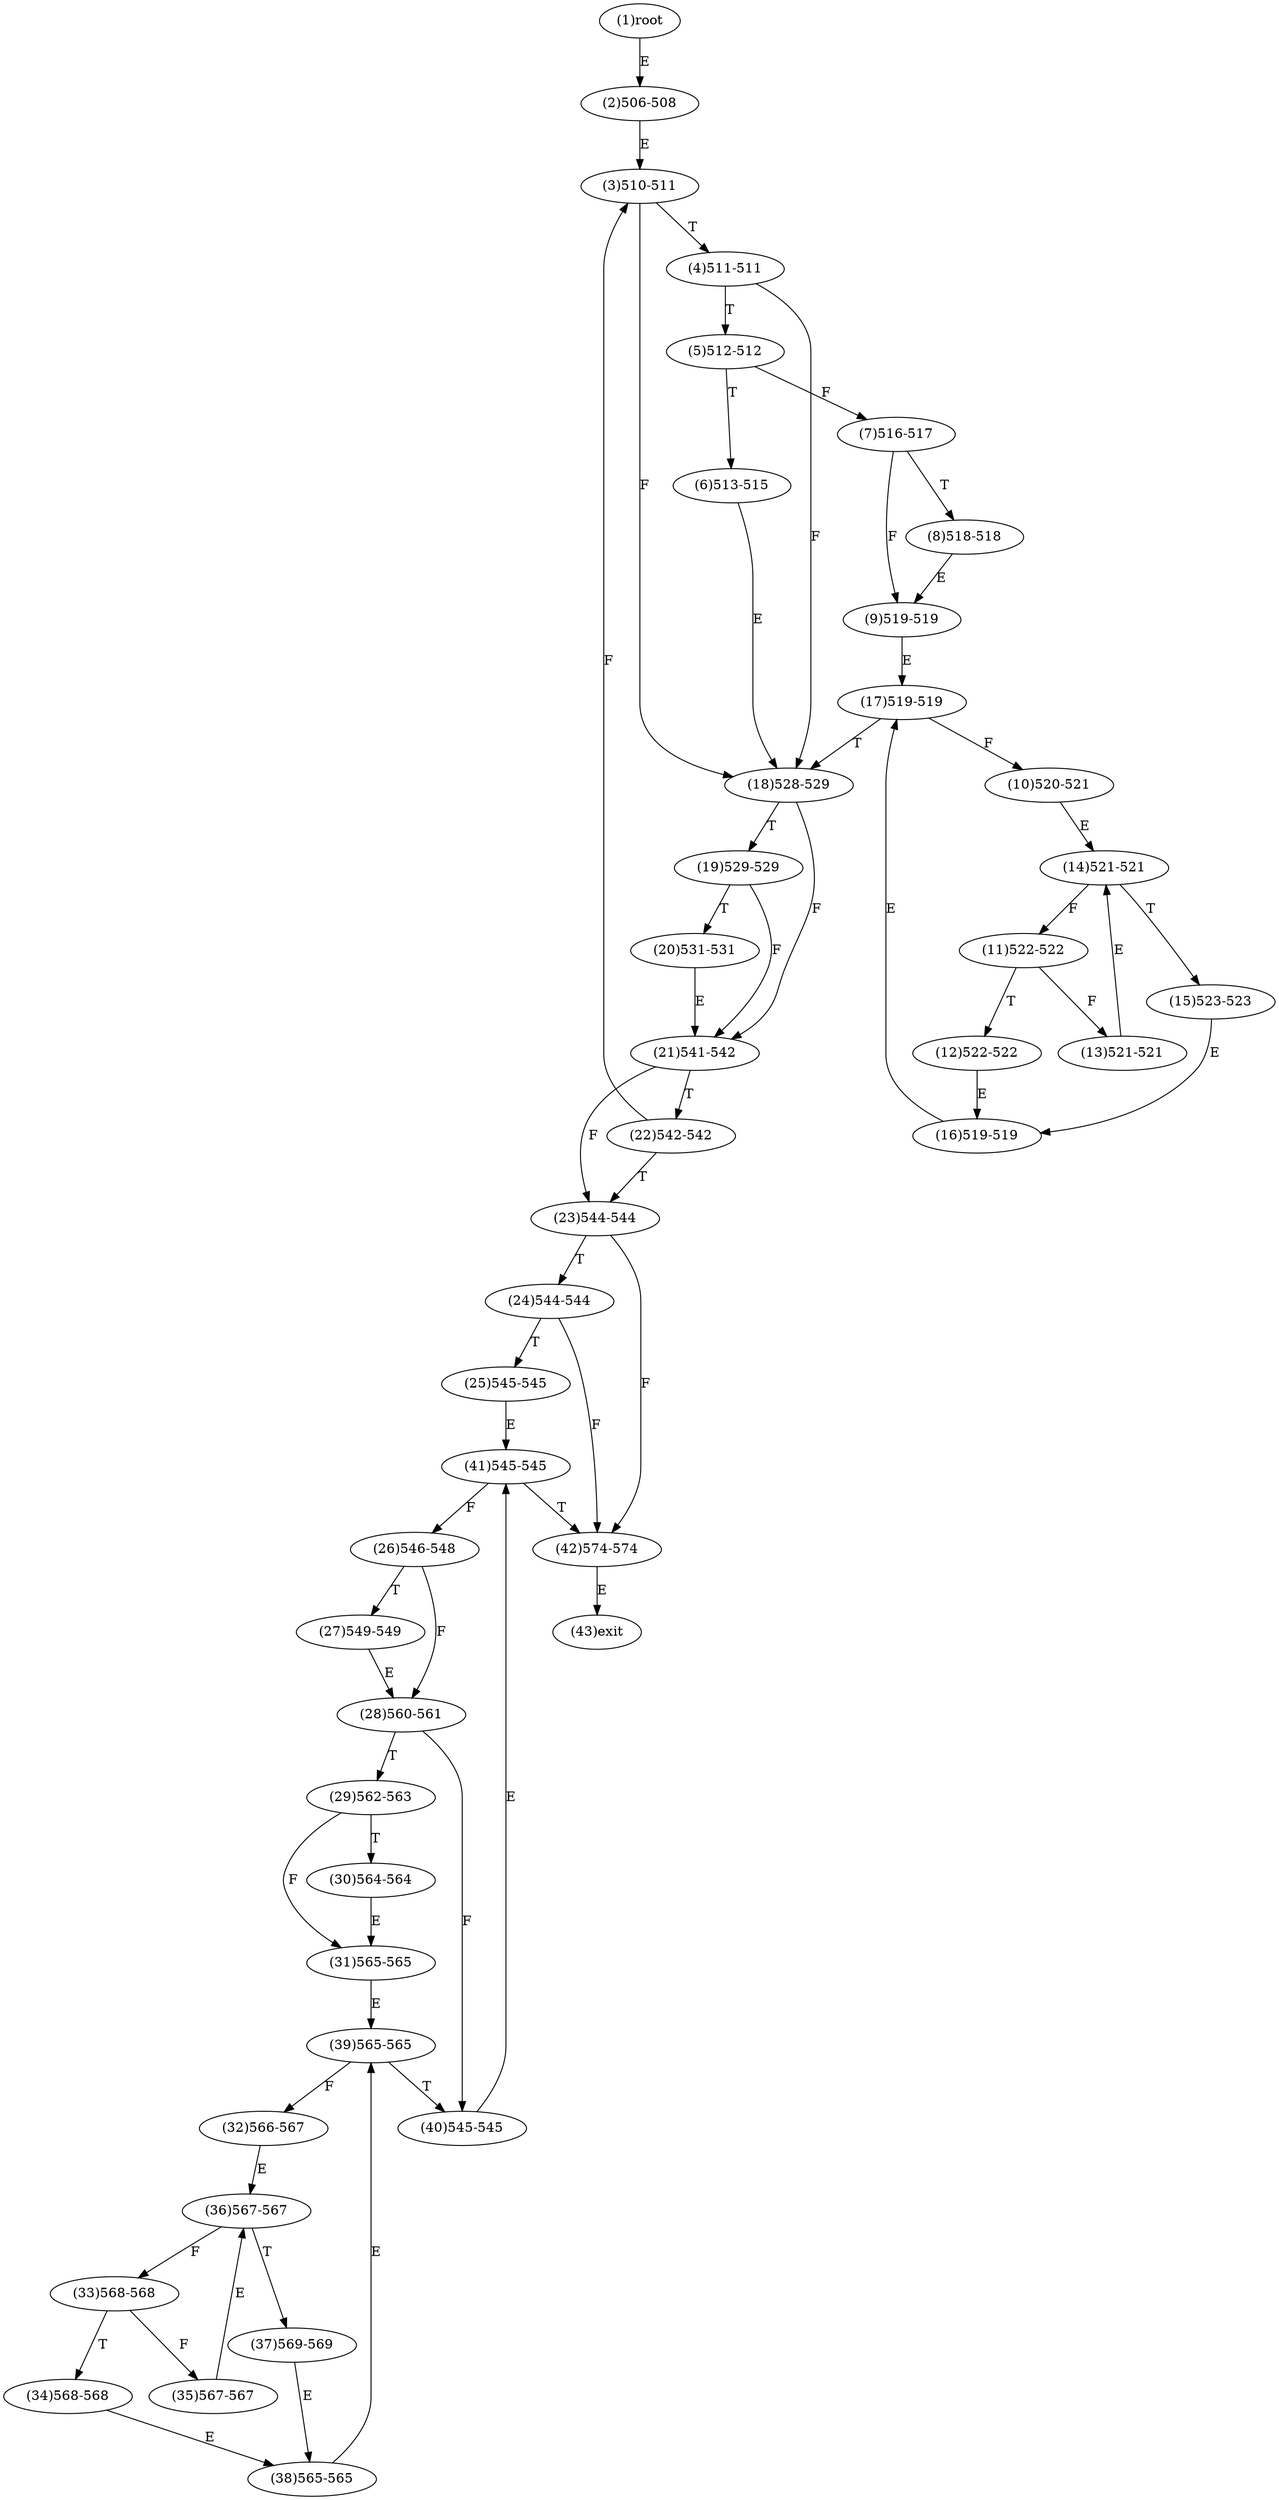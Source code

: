 digraph "" { 
1[ label="(1)root"];
2[ label="(2)506-508"];
3[ label="(3)510-511"];
4[ label="(4)511-511"];
5[ label="(5)512-512"];
6[ label="(6)513-515"];
7[ label="(7)516-517"];
8[ label="(8)518-518"];
9[ label="(9)519-519"];
10[ label="(10)520-521"];
11[ label="(11)522-522"];
12[ label="(12)522-522"];
13[ label="(13)521-521"];
14[ label="(14)521-521"];
15[ label="(15)523-523"];
17[ label="(17)519-519"];
16[ label="(16)519-519"];
19[ label="(19)529-529"];
18[ label="(18)528-529"];
21[ label="(21)541-542"];
20[ label="(20)531-531"];
23[ label="(23)544-544"];
22[ label="(22)542-542"];
25[ label="(25)545-545"];
24[ label="(24)544-544"];
27[ label="(27)549-549"];
26[ label="(26)546-548"];
29[ label="(29)562-563"];
28[ label="(28)560-561"];
31[ label="(31)565-565"];
30[ label="(30)564-564"];
34[ label="(34)568-568"];
35[ label="(35)567-567"];
32[ label="(32)566-567"];
33[ label="(33)568-568"];
38[ label="(38)565-565"];
39[ label="(39)565-565"];
36[ label="(36)567-567"];
37[ label="(37)569-569"];
42[ label="(42)574-574"];
43[ label="(43)exit"];
40[ label="(40)545-545"];
41[ label="(41)545-545"];
1->2[ label="E"];
2->3[ label="E"];
3->18[ label="F"];
3->4[ label="T"];
4->18[ label="F"];
4->5[ label="T"];
5->7[ label="F"];
5->6[ label="T"];
6->18[ label="E"];
7->9[ label="F"];
7->8[ label="T"];
8->9[ label="E"];
9->17[ label="E"];
10->14[ label="E"];
11->13[ label="F"];
11->12[ label="T"];
12->16[ label="E"];
13->14[ label="E"];
14->11[ label="F"];
14->15[ label="T"];
15->16[ label="E"];
16->17[ label="E"];
17->10[ label="F"];
17->18[ label="T"];
18->21[ label="F"];
18->19[ label="T"];
19->21[ label="F"];
19->20[ label="T"];
20->21[ label="E"];
21->23[ label="F"];
21->22[ label="T"];
22->3[ label="F"];
22->23[ label="T"];
23->42[ label="F"];
23->24[ label="T"];
24->42[ label="F"];
24->25[ label="T"];
25->41[ label="E"];
26->28[ label="F"];
26->27[ label="T"];
27->28[ label="E"];
28->40[ label="F"];
28->29[ label="T"];
29->31[ label="F"];
29->30[ label="T"];
30->31[ label="E"];
31->39[ label="E"];
32->36[ label="E"];
33->35[ label="F"];
33->34[ label="T"];
34->38[ label="E"];
35->36[ label="E"];
36->33[ label="F"];
36->37[ label="T"];
37->38[ label="E"];
38->39[ label="E"];
39->32[ label="F"];
39->40[ label="T"];
40->41[ label="E"];
41->26[ label="F"];
41->42[ label="T"];
42->43[ label="E"];
}